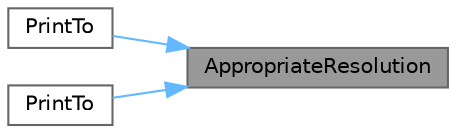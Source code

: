 digraph "AppropriateResolution"
{
 // LATEX_PDF_SIZE
  bgcolor="transparent";
  edge [fontname=Helvetica,fontsize=10,labelfontname=Helvetica,labelfontsize=10];
  node [fontname=Helvetica,fontsize=10,shape=box,height=0.2,width=0.4];
  rankdir="RL";
  Node1 [id="Node000001",label="AppropriateResolution",height=0.2,width=0.4,color="gray40", fillcolor="grey60", style="filled", fontcolor="black",tooltip=" "];
  Node1 -> Node2 [id="edge1_Node000001_Node000002",dir="back",color="steelblue1",style="solid",tooltip=" "];
  Node2 [id="Node000002",label="PrintTo",height=0.2,width=0.4,color="grey40", fillcolor="white", style="filled",URL="$namespacetesting_1_1internal.html#a9c40bf0e4298d06543a2c245bf9955b8",tooltip=" "];
  Node1 -> Node3 [id="edge2_Node000001_Node000003",dir="back",color="steelblue1",style="solid",tooltip=" "];
  Node3 [id="Node000003",label="PrintTo",height=0.2,width=0.4,color="grey40", fillcolor="white", style="filled",URL="$namespacetesting_1_1internal.html#a4d29864fbb0c1ff8693f42d8fceef30e",tooltip=" "];
}
